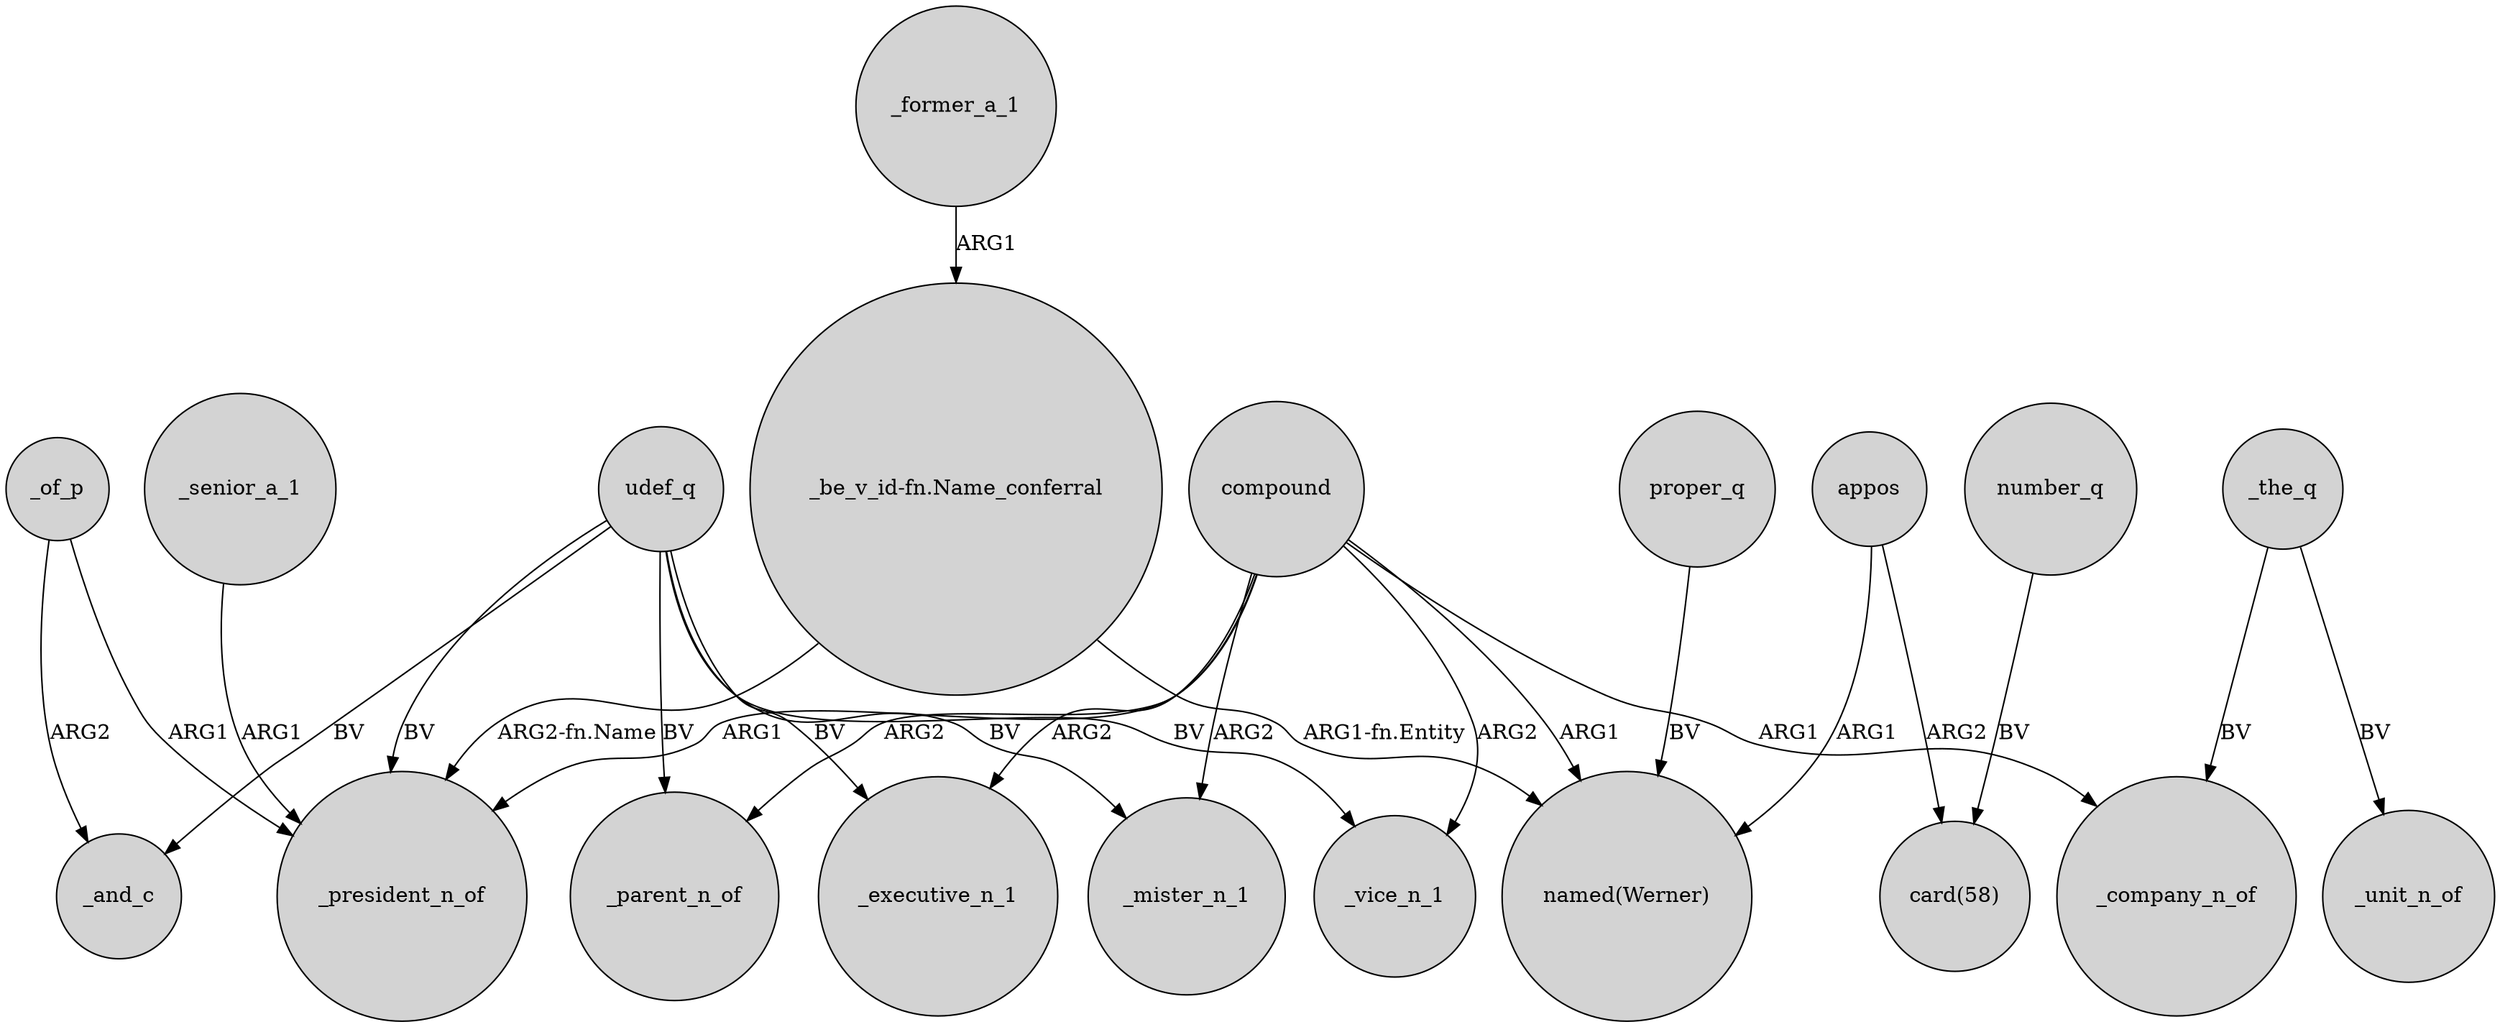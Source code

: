 digraph {
	node [shape=circle style=filled]
	compound -> _mister_n_1 [label=ARG2]
	_of_p -> _and_c [label=ARG2]
	_of_p -> _president_n_of [label=ARG1]
	compound -> "named(Werner)" [label=ARG1]
	compound -> _company_n_of [label=ARG1]
	udef_q -> _and_c [label=BV]
	udef_q -> _mister_n_1 [label=BV]
	"_be_v_id-fn.Name_conferral" -> "named(Werner)" [label="ARG1-fn.Entity"]
	number_q -> "card(58)" [label=BV]
	compound -> _parent_n_of [label=ARG2]
	appos -> "named(Werner)" [label=ARG1]
	"_be_v_id-fn.Name_conferral" -> _president_n_of [label="ARG2-fn.Name"]
	udef_q -> _executive_n_1 [label=BV]
	udef_q -> _vice_n_1 [label=BV]
	compound -> _executive_n_1 [label=ARG2]
	compound -> _vice_n_1 [label=ARG2]
	compound -> _president_n_of [label=ARG1]
	_the_q -> _unit_n_of [label=BV]
	udef_q -> _parent_n_of [label=BV]
	appos -> "card(58)" [label=ARG2]
	udef_q -> _president_n_of [label=BV]
	_the_q -> _company_n_of [label=BV]
	_senior_a_1 -> _president_n_of [label=ARG1]
	proper_q -> "named(Werner)" [label=BV]
	_former_a_1 -> "_be_v_id-fn.Name_conferral" [label=ARG1]
}

